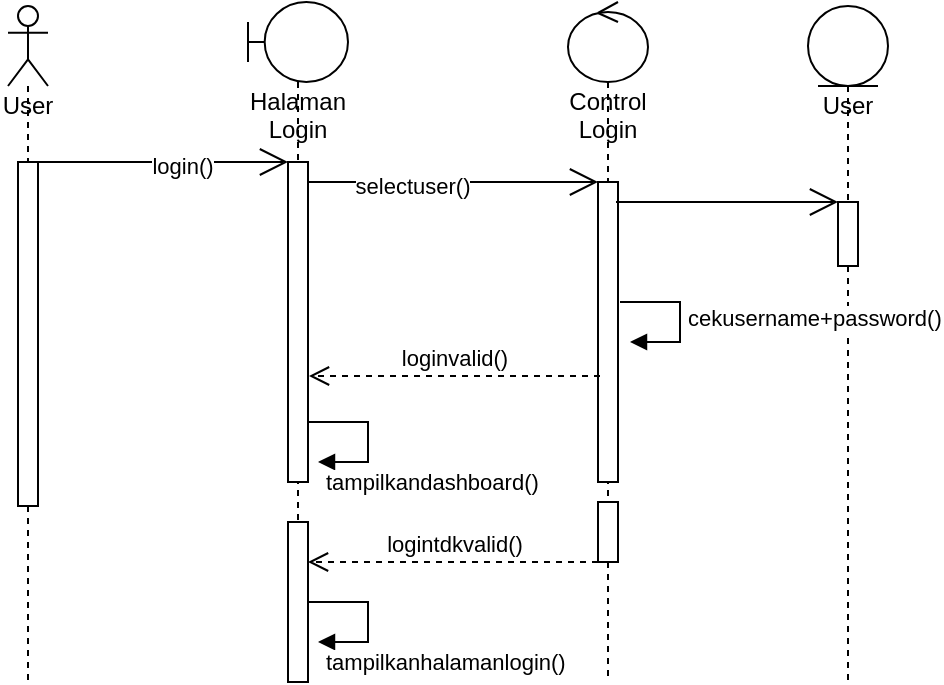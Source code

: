 <mxfile version="20.5.3" type="device"><diagram id="kgpKYQtTHZ0yAKxKKP6v" name="Page-1"><mxGraphModel dx="868" dy="425" grid="1" gridSize="10" guides="1" tooltips="1" connect="1" arrows="1" fold="1" page="1" pageScale="1" pageWidth="850" pageHeight="1100" math="0" shadow="0"><root><mxCell id="0"/><mxCell id="1" parent="0"/><mxCell id="w7BgeRweg68IXiRD4XFz-1" value="User" style="shape=umlLifeline;participant=umlActor;perimeter=lifelinePerimeter;whiteSpace=wrap;html=1;container=1;collapsible=0;recursiveResize=0;verticalAlign=top;spacingTop=36;outlineConnect=0;" parent="1" vertex="1"><mxGeometry x="190" y="132" width="20" height="338" as="geometry"/></mxCell><mxCell id="w7BgeRweg68IXiRD4XFz-6" value="" style="html=1;points=[];perimeter=orthogonalPerimeter;" parent="w7BgeRweg68IXiRD4XFz-1" vertex="1"><mxGeometry x="5" y="78" width="10" height="172" as="geometry"/></mxCell><mxCell id="w7BgeRweg68IXiRD4XFz-2" value="Halaman Login" style="shape=umlLifeline;participant=umlBoundary;perimeter=lifelinePerimeter;whiteSpace=wrap;html=1;container=1;collapsible=0;recursiveResize=0;verticalAlign=top;spacingTop=36;outlineConnect=0;" parent="1" vertex="1"><mxGeometry x="310" y="130" width="50" height="340" as="geometry"/></mxCell><mxCell id="w7BgeRweg68IXiRD4XFz-9" value="" style="html=1;points=[];perimeter=orthogonalPerimeter;" parent="w7BgeRweg68IXiRD4XFz-2" vertex="1"><mxGeometry x="20" y="80" width="10" height="160" as="geometry"/></mxCell><mxCell id="w7BgeRweg68IXiRD4XFz-11" value="" style="endArrow=open;endFill=1;endSize=12;html=1;rounded=0;" parent="w7BgeRweg68IXiRD4XFz-2" edge="1"><mxGeometry width="160" relative="1" as="geometry"><mxPoint x="-110" y="80" as="sourcePoint"/><mxPoint x="20" y="80" as="targetPoint"/></mxGeometry></mxCell><mxCell id="w7BgeRweg68IXiRD4XFz-12" value="login()" style="edgeLabel;html=1;align=center;verticalAlign=middle;resizable=0;points=[];" parent="w7BgeRweg68IXiRD4XFz-11" vertex="1" connectable="0"><mxGeometry x="0.185" y="-2" relative="1" as="geometry"><mxPoint as="offset"/></mxGeometry></mxCell><mxCell id="w7BgeRweg68IXiRD4XFz-24" value="tampilkandashboard()" style="edgeStyle=orthogonalEdgeStyle;html=1;align=left;spacingLeft=2;endArrow=block;rounded=0;entryX=1;entryY=0;" parent="w7BgeRweg68IXiRD4XFz-2" edge="1"><mxGeometry x="1" y="10" relative="1" as="geometry"><mxPoint x="30" y="210" as="sourcePoint"/><Array as="points"><mxPoint x="60" y="210"/></Array><mxPoint x="35" y="230" as="targetPoint"/><mxPoint as="offset"/></mxGeometry></mxCell><mxCell id="w7BgeRweg68IXiRD4XFz-26" value="" style="html=1;points=[];perimeter=orthogonalPerimeter;" parent="w7BgeRweg68IXiRD4XFz-2" vertex="1"><mxGeometry x="20" y="260" width="10" height="80" as="geometry"/></mxCell><mxCell id="w7BgeRweg68IXiRD4XFz-3" value="User" style="shape=umlLifeline;participant=umlEntity;perimeter=lifelinePerimeter;whiteSpace=wrap;html=1;container=1;collapsible=0;recursiveResize=0;verticalAlign=top;spacingTop=36;outlineConnect=0;" parent="1" vertex="1"><mxGeometry x="590" y="132" width="40" height="338" as="geometry"/></mxCell><mxCell id="w7BgeRweg68IXiRD4XFz-19" value="" style="html=1;points=[];perimeter=orthogonalPerimeter;" parent="w7BgeRweg68IXiRD4XFz-3" vertex="1"><mxGeometry x="15" y="98" width="10" height="32" as="geometry"/></mxCell><mxCell id="w7BgeRweg68IXiRD4XFz-8" value="Control Login" style="shape=umlLifeline;participant=umlControl;perimeter=lifelinePerimeter;whiteSpace=wrap;html=1;container=1;collapsible=0;recursiveResize=0;verticalAlign=top;spacingTop=36;outlineConnect=0;" parent="1" vertex="1"><mxGeometry x="470" y="130" width="40" height="340" as="geometry"/></mxCell><mxCell id="w7BgeRweg68IXiRD4XFz-14" value="" style="html=1;points=[];perimeter=orthogonalPerimeter;" parent="w7BgeRweg68IXiRD4XFz-8" vertex="1"><mxGeometry x="15" y="90" width="10" height="150" as="geometry"/></mxCell><mxCell id="w7BgeRweg68IXiRD4XFz-25" value="" style="html=1;points=[];perimeter=orthogonalPerimeter;" parent="w7BgeRweg68IXiRD4XFz-8" vertex="1"><mxGeometry x="15" y="250" width="10" height="30" as="geometry"/></mxCell><mxCell id="w7BgeRweg68IXiRD4XFz-13" value="" style="endArrow=open;endFill=1;endSize=12;html=1;rounded=0;" parent="1" target="w7BgeRweg68IXiRD4XFz-14" edge="1"><mxGeometry width="160" relative="1" as="geometry"><mxPoint x="340" y="220" as="sourcePoint"/><mxPoint x="460" y="220" as="targetPoint"/></mxGeometry></mxCell><mxCell id="w7BgeRweg68IXiRD4XFz-18" value="selectuser()" style="edgeLabel;html=1;align=center;verticalAlign=middle;resizable=0;points=[];" parent="w7BgeRweg68IXiRD4XFz-13" vertex="1" connectable="0"><mxGeometry x="-0.283" y="-2" relative="1" as="geometry"><mxPoint as="offset"/></mxGeometry></mxCell><mxCell id="w7BgeRweg68IXiRD4XFz-20" value="" style="endArrow=open;endFill=1;endSize=12;html=1;rounded=0;" parent="1" target="w7BgeRweg68IXiRD4XFz-19" edge="1"><mxGeometry width="160" relative="1" as="geometry"><mxPoint x="494" y="230" as="sourcePoint"/><mxPoint x="594" y="230" as="targetPoint"/></mxGeometry></mxCell><mxCell id="w7BgeRweg68IXiRD4XFz-22" value="cekusername+password()" style="edgeStyle=orthogonalEdgeStyle;html=1;align=left;spacingLeft=2;endArrow=block;rounded=0;entryX=1;entryY=0;" parent="1" edge="1"><mxGeometry relative="1" as="geometry"><mxPoint x="496" y="280" as="sourcePoint"/><Array as="points"><mxPoint x="526" y="280"/></Array><mxPoint x="501" y="300" as="targetPoint"/></mxGeometry></mxCell><mxCell id="w7BgeRweg68IXiRD4XFz-23" value="loginvalid()" style="html=1;verticalAlign=bottom;endArrow=open;dashed=1;endSize=8;rounded=0;" parent="1" edge="1"><mxGeometry relative="1" as="geometry"><mxPoint x="486" y="317" as="sourcePoint"/><mxPoint x="340.5" y="317" as="targetPoint"/></mxGeometry></mxCell><mxCell id="w7BgeRweg68IXiRD4XFz-27" value="logintdkvalid()" style="html=1;verticalAlign=bottom;endArrow=open;dashed=1;endSize=8;rounded=0;" parent="1" source="w7BgeRweg68IXiRD4XFz-25" edge="1"><mxGeometry relative="1" as="geometry"><mxPoint x="420" y="410" as="sourcePoint"/><mxPoint x="340" y="410" as="targetPoint"/></mxGeometry></mxCell><mxCell id="w7BgeRweg68IXiRD4XFz-28" value="tampilkanhalamanlogin()" style="edgeStyle=orthogonalEdgeStyle;html=1;align=left;spacingLeft=2;endArrow=block;rounded=0;entryX=1;entryY=0;" parent="1" edge="1"><mxGeometry x="1" y="10" relative="1" as="geometry"><mxPoint x="340" y="430" as="sourcePoint"/><Array as="points"><mxPoint x="370" y="430"/></Array><mxPoint x="345" y="450" as="targetPoint"/><mxPoint as="offset"/></mxGeometry></mxCell></root></mxGraphModel></diagram></mxfile>